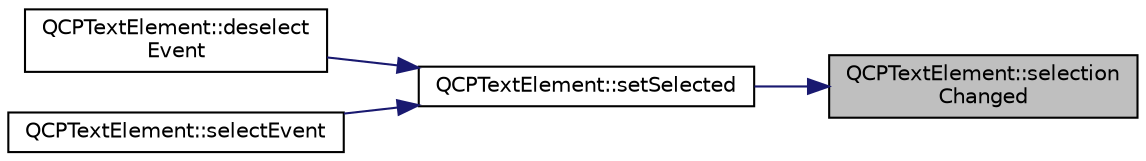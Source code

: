 digraph "QCPTextElement::selectionChanged"
{
 // LATEX_PDF_SIZE
  edge [fontname="Helvetica",fontsize="10",labelfontname="Helvetica",labelfontsize="10"];
  node [fontname="Helvetica",fontsize="10",shape=record];
  rankdir="RL";
  Node1 [label="QCPTextElement::selection\lChanged",height=0.2,width=0.4,color="black", fillcolor="grey75", style="filled", fontcolor="black",tooltip=" "];
  Node1 -> Node2 [dir="back",color="midnightblue",fontsize="10",style="solid",fontname="Helvetica"];
  Node2 [label="QCPTextElement::setSelected",height=0.2,width=0.4,color="black", fillcolor="white", style="filled",URL="$classQCPTextElement.html#aba5521f9fb22a5f3d2f09ab37d4a1751",tooltip=" "];
  Node2 -> Node3 [dir="back",color="midnightblue",fontsize="10",style="solid",fontname="Helvetica"];
  Node3 [label="QCPTextElement::deselect\lEvent",height=0.2,width=0.4,color="black", fillcolor="white", style="filled",URL="$classQCPTextElement.html#a9a631a9deb9d82089a9d52de1744accf",tooltip=" "];
  Node2 -> Node4 [dir="back",color="midnightblue",fontsize="10",style="solid",fontname="Helvetica"];
  Node4 [label="QCPTextElement::selectEvent",height=0.2,width=0.4,color="black", fillcolor="white", style="filled",URL="$classQCPTextElement.html#a8d696ea82fa7bf743e01858039c03525",tooltip=" "];
}
